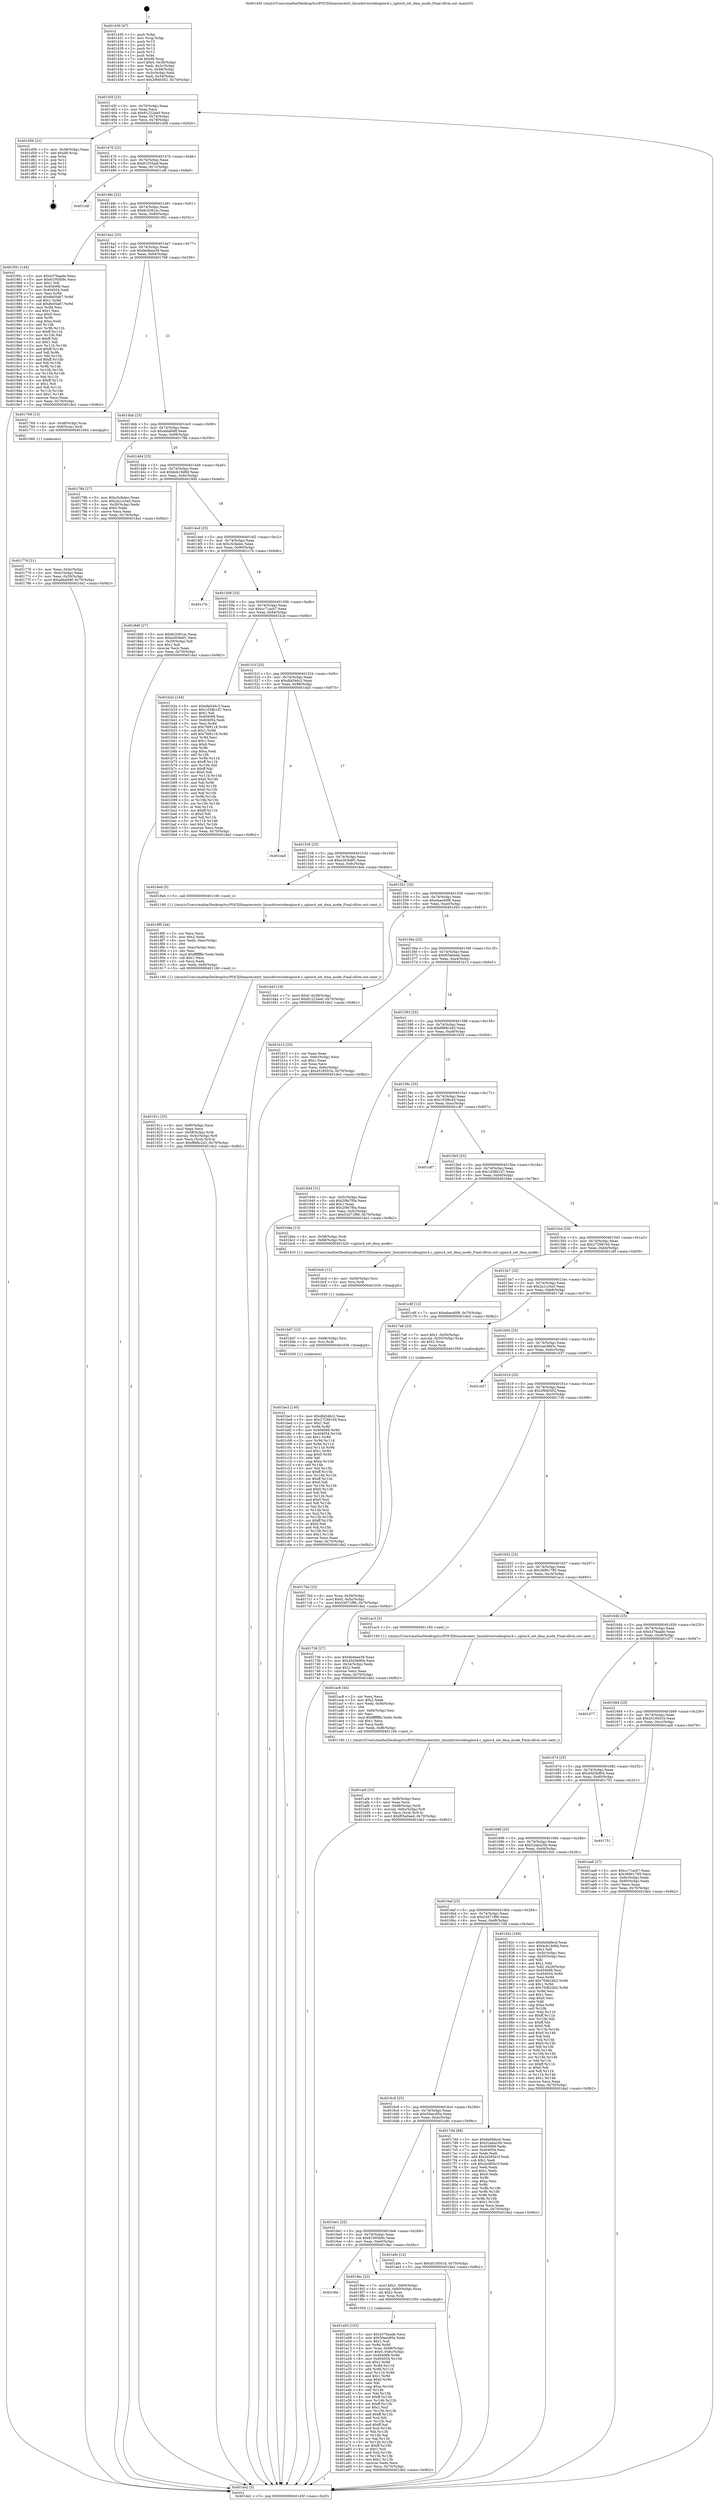 digraph "0x401430" {
  label = "0x401430 (/mnt/c/Users/mathe/Desktop/tcc/POCII/binaries/extr_linuxdriversidesgiioc4.c_sgiioc4_set_dma_mode_Final-ollvm.out::main(0))"
  labelloc = "t"
  node[shape=record]

  Entry [label="",width=0.3,height=0.3,shape=circle,fillcolor=black,style=filled]
  "0x40145f" [label="{
     0x40145f [23]\l
     | [instrs]\l
     &nbsp;&nbsp;0x40145f \<+3\>: mov -0x70(%rbp),%eax\l
     &nbsp;&nbsp;0x401462 \<+2\>: mov %eax,%ecx\l
     &nbsp;&nbsp;0x401464 \<+6\>: sub $0x81222ee0,%ecx\l
     &nbsp;&nbsp;0x40146a \<+3\>: mov %eax,-0x74(%rbp)\l
     &nbsp;&nbsp;0x40146d \<+3\>: mov %ecx,-0x78(%rbp)\l
     &nbsp;&nbsp;0x401470 \<+6\>: je 0000000000401d56 \<main+0x926\>\l
  }"]
  "0x401d56" [label="{
     0x401d56 [21]\l
     | [instrs]\l
     &nbsp;&nbsp;0x401d56 \<+3\>: mov -0x38(%rbp),%eax\l
     &nbsp;&nbsp;0x401d59 \<+7\>: add $0xd8,%rsp\l
     &nbsp;&nbsp;0x401d60 \<+1\>: pop %rbx\l
     &nbsp;&nbsp;0x401d61 \<+2\>: pop %r12\l
     &nbsp;&nbsp;0x401d63 \<+2\>: pop %r13\l
     &nbsp;&nbsp;0x401d65 \<+2\>: pop %r14\l
     &nbsp;&nbsp;0x401d67 \<+2\>: pop %r15\l
     &nbsp;&nbsp;0x401d69 \<+1\>: pop %rbp\l
     &nbsp;&nbsp;0x401d6a \<+1\>: ret\l
  }"]
  "0x401476" [label="{
     0x401476 [22]\l
     | [instrs]\l
     &nbsp;&nbsp;0x401476 \<+5\>: jmp 000000000040147b \<main+0x4b\>\l
     &nbsp;&nbsp;0x40147b \<+3\>: mov -0x74(%rbp),%eax\l
     &nbsp;&nbsp;0x40147e \<+5\>: sub $0x81555eaf,%eax\l
     &nbsp;&nbsp;0x401483 \<+3\>: mov %eax,-0x7c(%rbp)\l
     &nbsp;&nbsp;0x401486 \<+6\>: je 0000000000401cdf \<main+0x8af\>\l
  }"]
  Exit [label="",width=0.3,height=0.3,shape=circle,fillcolor=black,style=filled,peripheries=2]
  "0x401cdf" [label="{
     0x401cdf\l
  }", style=dashed]
  "0x40148c" [label="{
     0x40148c [22]\l
     | [instrs]\l
     &nbsp;&nbsp;0x40148c \<+5\>: jmp 0000000000401491 \<main+0x61\>\l
     &nbsp;&nbsp;0x401491 \<+3\>: mov -0x74(%rbp),%eax\l
     &nbsp;&nbsp;0x401494 \<+5\>: sub $0x8c2091ec,%eax\l
     &nbsp;&nbsp;0x401499 \<+3\>: mov %eax,-0x80(%rbp)\l
     &nbsp;&nbsp;0x40149c \<+6\>: je 000000000040195c \<main+0x52c\>\l
  }"]
  "0x401be3" [label="{
     0x401be3 [140]\l
     | [instrs]\l
     &nbsp;&nbsp;0x401be3 \<+5\>: mov $0xdfa546c2,%eax\l
     &nbsp;&nbsp;0x401be8 \<+5\>: mov $0x2729810d,%ecx\l
     &nbsp;&nbsp;0x401bed \<+2\>: mov $0x1,%dl\l
     &nbsp;&nbsp;0x401bef \<+3\>: xor %r8d,%r8d\l
     &nbsp;&nbsp;0x401bf2 \<+8\>: mov 0x404068,%r9d\l
     &nbsp;&nbsp;0x401bfa \<+8\>: mov 0x404054,%r10d\l
     &nbsp;&nbsp;0x401c02 \<+4\>: sub $0x1,%r8d\l
     &nbsp;&nbsp;0x401c06 \<+3\>: mov %r9d,%r11d\l
     &nbsp;&nbsp;0x401c09 \<+3\>: add %r8d,%r11d\l
     &nbsp;&nbsp;0x401c0c \<+4\>: imul %r11d,%r9d\l
     &nbsp;&nbsp;0x401c10 \<+4\>: and $0x1,%r9d\l
     &nbsp;&nbsp;0x401c14 \<+4\>: cmp $0x0,%r9d\l
     &nbsp;&nbsp;0x401c18 \<+3\>: sete %bl\l
     &nbsp;&nbsp;0x401c1b \<+4\>: cmp $0xa,%r10d\l
     &nbsp;&nbsp;0x401c1f \<+4\>: setl %r14b\l
     &nbsp;&nbsp;0x401c23 \<+3\>: mov %bl,%r15b\l
     &nbsp;&nbsp;0x401c26 \<+4\>: xor $0xff,%r15b\l
     &nbsp;&nbsp;0x401c2a \<+3\>: mov %r14b,%r12b\l
     &nbsp;&nbsp;0x401c2d \<+4\>: xor $0xff,%r12b\l
     &nbsp;&nbsp;0x401c31 \<+3\>: xor $0x0,%dl\l
     &nbsp;&nbsp;0x401c34 \<+3\>: mov %r15b,%r13b\l
     &nbsp;&nbsp;0x401c37 \<+4\>: and $0x0,%r13b\l
     &nbsp;&nbsp;0x401c3b \<+2\>: and %dl,%bl\l
     &nbsp;&nbsp;0x401c3d \<+3\>: mov %r12b,%sil\l
     &nbsp;&nbsp;0x401c40 \<+4\>: and $0x0,%sil\l
     &nbsp;&nbsp;0x401c44 \<+3\>: and %dl,%r14b\l
     &nbsp;&nbsp;0x401c47 \<+3\>: or %bl,%r13b\l
     &nbsp;&nbsp;0x401c4a \<+3\>: or %r14b,%sil\l
     &nbsp;&nbsp;0x401c4d \<+3\>: xor %sil,%r13b\l
     &nbsp;&nbsp;0x401c50 \<+3\>: or %r12b,%r15b\l
     &nbsp;&nbsp;0x401c53 \<+4\>: xor $0xff,%r15b\l
     &nbsp;&nbsp;0x401c57 \<+3\>: or $0x0,%dl\l
     &nbsp;&nbsp;0x401c5a \<+3\>: and %dl,%r15b\l
     &nbsp;&nbsp;0x401c5d \<+3\>: or %r15b,%r13b\l
     &nbsp;&nbsp;0x401c60 \<+4\>: test $0x1,%r13b\l
     &nbsp;&nbsp;0x401c64 \<+3\>: cmovne %ecx,%eax\l
     &nbsp;&nbsp;0x401c67 \<+3\>: mov %eax,-0x70(%rbp)\l
     &nbsp;&nbsp;0x401c6a \<+5\>: jmp 0000000000401de2 \<main+0x9b2\>\l
  }"]
  "0x40195c" [label="{
     0x40195c [144]\l
     | [instrs]\l
     &nbsp;&nbsp;0x40195c \<+5\>: mov $0x4376aade,%eax\l
     &nbsp;&nbsp;0x401961 \<+5\>: mov $0x61005b9c,%ecx\l
     &nbsp;&nbsp;0x401966 \<+2\>: mov $0x1,%dl\l
     &nbsp;&nbsp;0x401968 \<+7\>: mov 0x404068,%esi\l
     &nbsp;&nbsp;0x40196f \<+7\>: mov 0x404054,%edi\l
     &nbsp;&nbsp;0x401976 \<+3\>: mov %esi,%r8d\l
     &nbsp;&nbsp;0x401979 \<+7\>: add $0x8e05a67,%r8d\l
     &nbsp;&nbsp;0x401980 \<+4\>: sub $0x1,%r8d\l
     &nbsp;&nbsp;0x401984 \<+7\>: sub $0x8e05a67,%r8d\l
     &nbsp;&nbsp;0x40198b \<+4\>: imul %r8d,%esi\l
     &nbsp;&nbsp;0x40198f \<+3\>: and $0x1,%esi\l
     &nbsp;&nbsp;0x401992 \<+3\>: cmp $0x0,%esi\l
     &nbsp;&nbsp;0x401995 \<+4\>: sete %r9b\l
     &nbsp;&nbsp;0x401999 \<+3\>: cmp $0xa,%edi\l
     &nbsp;&nbsp;0x40199c \<+4\>: setl %r10b\l
     &nbsp;&nbsp;0x4019a0 \<+3\>: mov %r9b,%r11b\l
     &nbsp;&nbsp;0x4019a3 \<+4\>: xor $0xff,%r11b\l
     &nbsp;&nbsp;0x4019a7 \<+3\>: mov %r10b,%bl\l
     &nbsp;&nbsp;0x4019aa \<+3\>: xor $0xff,%bl\l
     &nbsp;&nbsp;0x4019ad \<+3\>: xor $0x1,%dl\l
     &nbsp;&nbsp;0x4019b0 \<+3\>: mov %r11b,%r14b\l
     &nbsp;&nbsp;0x4019b3 \<+4\>: and $0xff,%r14b\l
     &nbsp;&nbsp;0x4019b7 \<+3\>: and %dl,%r9b\l
     &nbsp;&nbsp;0x4019ba \<+3\>: mov %bl,%r15b\l
     &nbsp;&nbsp;0x4019bd \<+4\>: and $0xff,%r15b\l
     &nbsp;&nbsp;0x4019c1 \<+3\>: and %dl,%r10b\l
     &nbsp;&nbsp;0x4019c4 \<+3\>: or %r9b,%r14b\l
     &nbsp;&nbsp;0x4019c7 \<+3\>: or %r10b,%r15b\l
     &nbsp;&nbsp;0x4019ca \<+3\>: xor %r15b,%r14b\l
     &nbsp;&nbsp;0x4019cd \<+3\>: or %bl,%r11b\l
     &nbsp;&nbsp;0x4019d0 \<+4\>: xor $0xff,%r11b\l
     &nbsp;&nbsp;0x4019d4 \<+3\>: or $0x1,%dl\l
     &nbsp;&nbsp;0x4019d7 \<+3\>: and %dl,%r11b\l
     &nbsp;&nbsp;0x4019da \<+3\>: or %r11b,%r14b\l
     &nbsp;&nbsp;0x4019dd \<+4\>: test $0x1,%r14b\l
     &nbsp;&nbsp;0x4019e1 \<+3\>: cmovne %ecx,%eax\l
     &nbsp;&nbsp;0x4019e4 \<+3\>: mov %eax,-0x70(%rbp)\l
     &nbsp;&nbsp;0x4019e7 \<+5\>: jmp 0000000000401de2 \<main+0x9b2\>\l
  }"]
  "0x4014a2" [label="{
     0x4014a2 [25]\l
     | [instrs]\l
     &nbsp;&nbsp;0x4014a2 \<+5\>: jmp 00000000004014a7 \<main+0x77\>\l
     &nbsp;&nbsp;0x4014a7 \<+3\>: mov -0x74(%rbp),%eax\l
     &nbsp;&nbsp;0x4014aa \<+5\>: sub $0x9e4bee39,%eax\l
     &nbsp;&nbsp;0x4014af \<+6\>: mov %eax,-0x84(%rbp)\l
     &nbsp;&nbsp;0x4014b5 \<+6\>: je 0000000000401769 \<main+0x339\>\l
  }"]
  "0x401bd7" [label="{
     0x401bd7 [12]\l
     | [instrs]\l
     &nbsp;&nbsp;0x401bd7 \<+4\>: mov -0x68(%rbp),%rsi\l
     &nbsp;&nbsp;0x401bdb \<+3\>: mov %rsi,%rdi\l
     &nbsp;&nbsp;0x401bde \<+5\>: call 0000000000401030 \<free@plt\>\l
     | [calls]\l
     &nbsp;&nbsp;0x401030 \{1\} (unknown)\l
  }"]
  "0x401769" [label="{
     0x401769 [13]\l
     | [instrs]\l
     &nbsp;&nbsp;0x401769 \<+4\>: mov -0x48(%rbp),%rax\l
     &nbsp;&nbsp;0x40176d \<+4\>: mov 0x8(%rax),%rdi\l
     &nbsp;&nbsp;0x401771 \<+5\>: call 0000000000401060 \<atoi@plt\>\l
     | [calls]\l
     &nbsp;&nbsp;0x401060 \{1\} (unknown)\l
  }"]
  "0x4014bb" [label="{
     0x4014bb [25]\l
     | [instrs]\l
     &nbsp;&nbsp;0x4014bb \<+5\>: jmp 00000000004014c0 \<main+0x90\>\l
     &nbsp;&nbsp;0x4014c0 \<+3\>: mov -0x74(%rbp),%eax\l
     &nbsp;&nbsp;0x4014c3 \<+5\>: sub $0xafdaf48f,%eax\l
     &nbsp;&nbsp;0x4014c8 \<+6\>: mov %eax,-0x88(%rbp)\l
     &nbsp;&nbsp;0x4014ce \<+6\>: je 000000000040178b \<main+0x35b\>\l
  }"]
  "0x401bcb" [label="{
     0x401bcb [12]\l
     | [instrs]\l
     &nbsp;&nbsp;0x401bcb \<+4\>: mov -0x58(%rbp),%rsi\l
     &nbsp;&nbsp;0x401bcf \<+3\>: mov %rsi,%rdi\l
     &nbsp;&nbsp;0x401bd2 \<+5\>: call 0000000000401030 \<free@plt\>\l
     | [calls]\l
     &nbsp;&nbsp;0x401030 \{1\} (unknown)\l
  }"]
  "0x40178b" [label="{
     0x40178b [27]\l
     | [instrs]\l
     &nbsp;&nbsp;0x40178b \<+5\>: mov $0xc5cfa4ec,%eax\l
     &nbsp;&nbsp;0x401790 \<+5\>: mov $0x2a1cc5a5,%ecx\l
     &nbsp;&nbsp;0x401795 \<+3\>: mov -0x30(%rbp),%edx\l
     &nbsp;&nbsp;0x401798 \<+3\>: cmp $0x0,%edx\l
     &nbsp;&nbsp;0x40179b \<+3\>: cmove %ecx,%eax\l
     &nbsp;&nbsp;0x40179e \<+3\>: mov %eax,-0x70(%rbp)\l
     &nbsp;&nbsp;0x4017a1 \<+5\>: jmp 0000000000401de2 \<main+0x9b2\>\l
  }"]
  "0x4014d4" [label="{
     0x4014d4 [25]\l
     | [instrs]\l
     &nbsp;&nbsp;0x4014d4 \<+5\>: jmp 00000000004014d9 \<main+0xa9\>\l
     &nbsp;&nbsp;0x4014d9 \<+3\>: mov -0x74(%rbp),%eax\l
     &nbsp;&nbsp;0x4014dc \<+5\>: sub $0xbcb19d8d,%eax\l
     &nbsp;&nbsp;0x4014e1 \<+6\>: mov %eax,-0x8c(%rbp)\l
     &nbsp;&nbsp;0x4014e7 \<+6\>: je 00000000004018d0 \<main+0x4a0\>\l
  }"]
  "0x401af4" [label="{
     0x401af4 [33]\l
     | [instrs]\l
     &nbsp;&nbsp;0x401af4 \<+6\>: mov -0xf8(%rbp),%ecx\l
     &nbsp;&nbsp;0x401afa \<+3\>: imul %eax,%ecx\l
     &nbsp;&nbsp;0x401afd \<+4\>: mov -0x68(%rbp),%rdi\l
     &nbsp;&nbsp;0x401b01 \<+4\>: movslq -0x6c(%rbp),%r8\l
     &nbsp;&nbsp;0x401b05 \<+4\>: mov %ecx,(%rdi,%r8,4)\l
     &nbsp;&nbsp;0x401b09 \<+7\>: movl $0xf05a0eed,-0x70(%rbp)\l
     &nbsp;&nbsp;0x401b10 \<+5\>: jmp 0000000000401de2 \<main+0x9b2\>\l
  }"]
  "0x4018d0" [label="{
     0x4018d0 [27]\l
     | [instrs]\l
     &nbsp;&nbsp;0x4018d0 \<+5\>: mov $0x8c2091ec,%eax\l
     &nbsp;&nbsp;0x4018d5 \<+5\>: mov $0xe263b6f1,%ecx\l
     &nbsp;&nbsp;0x4018da \<+3\>: mov -0x29(%rbp),%dl\l
     &nbsp;&nbsp;0x4018dd \<+3\>: test $0x1,%dl\l
     &nbsp;&nbsp;0x4018e0 \<+3\>: cmovne %ecx,%eax\l
     &nbsp;&nbsp;0x4018e3 \<+3\>: mov %eax,-0x70(%rbp)\l
     &nbsp;&nbsp;0x4018e6 \<+5\>: jmp 0000000000401de2 \<main+0x9b2\>\l
  }"]
  "0x4014ed" [label="{
     0x4014ed [25]\l
     | [instrs]\l
     &nbsp;&nbsp;0x4014ed \<+5\>: jmp 00000000004014f2 \<main+0xc2\>\l
     &nbsp;&nbsp;0x4014f2 \<+3\>: mov -0x74(%rbp),%eax\l
     &nbsp;&nbsp;0x4014f5 \<+5\>: sub $0xc5cfa4ec,%eax\l
     &nbsp;&nbsp;0x4014fa \<+6\>: mov %eax,-0x90(%rbp)\l
     &nbsp;&nbsp;0x401500 \<+6\>: je 0000000000401c7b \<main+0x84b\>\l
  }"]
  "0x401ac8" [label="{
     0x401ac8 [44]\l
     | [instrs]\l
     &nbsp;&nbsp;0x401ac8 \<+2\>: xor %ecx,%ecx\l
     &nbsp;&nbsp;0x401aca \<+5\>: mov $0x2,%edx\l
     &nbsp;&nbsp;0x401acf \<+6\>: mov %edx,-0xf4(%rbp)\l
     &nbsp;&nbsp;0x401ad5 \<+1\>: cltd\l
     &nbsp;&nbsp;0x401ad6 \<+6\>: mov -0xf4(%rbp),%esi\l
     &nbsp;&nbsp;0x401adc \<+2\>: idiv %esi\l
     &nbsp;&nbsp;0x401ade \<+6\>: imul $0xfffffffe,%edx,%edx\l
     &nbsp;&nbsp;0x401ae4 \<+3\>: sub $0x1,%ecx\l
     &nbsp;&nbsp;0x401ae7 \<+2\>: sub %ecx,%edx\l
     &nbsp;&nbsp;0x401ae9 \<+6\>: mov %edx,-0xf8(%rbp)\l
     &nbsp;&nbsp;0x401aef \<+5\>: call 0000000000401160 \<next_i\>\l
     | [calls]\l
     &nbsp;&nbsp;0x401160 \{1\} (/mnt/c/Users/mathe/Desktop/tcc/POCII/binaries/extr_linuxdriversidesgiioc4.c_sgiioc4_set_dma_mode_Final-ollvm.out::next_i)\l
  }"]
  "0x401c7b" [label="{
     0x401c7b\l
  }", style=dashed]
  "0x401506" [label="{
     0x401506 [25]\l
     | [instrs]\l
     &nbsp;&nbsp;0x401506 \<+5\>: jmp 000000000040150b \<main+0xdb\>\l
     &nbsp;&nbsp;0x40150b \<+3\>: mov -0x74(%rbp),%eax\l
     &nbsp;&nbsp;0x40150e \<+5\>: sub $0xcc71acb7,%eax\l
     &nbsp;&nbsp;0x401513 \<+6\>: mov %eax,-0x94(%rbp)\l
     &nbsp;&nbsp;0x401519 \<+6\>: je 0000000000401b2e \<main+0x6fe\>\l
  }"]
  "0x401a03" [label="{
     0x401a03 [153]\l
     | [instrs]\l
     &nbsp;&nbsp;0x401a03 \<+5\>: mov $0x4376aade,%ecx\l
     &nbsp;&nbsp;0x401a08 \<+5\>: mov $0x59aec85a,%edx\l
     &nbsp;&nbsp;0x401a0d \<+3\>: mov $0x1,%sil\l
     &nbsp;&nbsp;0x401a10 \<+3\>: xor %r8d,%r8d\l
     &nbsp;&nbsp;0x401a13 \<+4\>: mov %rax,-0x68(%rbp)\l
     &nbsp;&nbsp;0x401a17 \<+7\>: movl $0x0,-0x6c(%rbp)\l
     &nbsp;&nbsp;0x401a1e \<+8\>: mov 0x404068,%r9d\l
     &nbsp;&nbsp;0x401a26 \<+8\>: mov 0x404054,%r10d\l
     &nbsp;&nbsp;0x401a2e \<+4\>: sub $0x1,%r8d\l
     &nbsp;&nbsp;0x401a32 \<+3\>: mov %r9d,%r11d\l
     &nbsp;&nbsp;0x401a35 \<+3\>: add %r8d,%r11d\l
     &nbsp;&nbsp;0x401a38 \<+4\>: imul %r11d,%r9d\l
     &nbsp;&nbsp;0x401a3c \<+4\>: and $0x1,%r9d\l
     &nbsp;&nbsp;0x401a40 \<+4\>: cmp $0x0,%r9d\l
     &nbsp;&nbsp;0x401a44 \<+3\>: sete %bl\l
     &nbsp;&nbsp;0x401a47 \<+4\>: cmp $0xa,%r10d\l
     &nbsp;&nbsp;0x401a4b \<+4\>: setl %r14b\l
     &nbsp;&nbsp;0x401a4f \<+3\>: mov %bl,%r15b\l
     &nbsp;&nbsp;0x401a52 \<+4\>: xor $0xff,%r15b\l
     &nbsp;&nbsp;0x401a56 \<+3\>: mov %r14b,%r12b\l
     &nbsp;&nbsp;0x401a59 \<+4\>: xor $0xff,%r12b\l
     &nbsp;&nbsp;0x401a5d \<+4\>: xor $0x1,%sil\l
     &nbsp;&nbsp;0x401a61 \<+3\>: mov %r15b,%r13b\l
     &nbsp;&nbsp;0x401a64 \<+4\>: and $0xff,%r13b\l
     &nbsp;&nbsp;0x401a68 \<+3\>: and %sil,%bl\l
     &nbsp;&nbsp;0x401a6b \<+3\>: mov %r12b,%al\l
     &nbsp;&nbsp;0x401a6e \<+2\>: and $0xff,%al\l
     &nbsp;&nbsp;0x401a70 \<+3\>: and %sil,%r14b\l
     &nbsp;&nbsp;0x401a73 \<+3\>: or %bl,%r13b\l
     &nbsp;&nbsp;0x401a76 \<+3\>: or %r14b,%al\l
     &nbsp;&nbsp;0x401a79 \<+3\>: xor %al,%r13b\l
     &nbsp;&nbsp;0x401a7c \<+3\>: or %r12b,%r15b\l
     &nbsp;&nbsp;0x401a7f \<+4\>: xor $0xff,%r15b\l
     &nbsp;&nbsp;0x401a83 \<+4\>: or $0x1,%sil\l
     &nbsp;&nbsp;0x401a87 \<+3\>: and %sil,%r15b\l
     &nbsp;&nbsp;0x401a8a \<+3\>: or %r15b,%r13b\l
     &nbsp;&nbsp;0x401a8d \<+4\>: test $0x1,%r13b\l
     &nbsp;&nbsp;0x401a91 \<+3\>: cmovne %edx,%ecx\l
     &nbsp;&nbsp;0x401a94 \<+3\>: mov %ecx,-0x70(%rbp)\l
     &nbsp;&nbsp;0x401a97 \<+5\>: jmp 0000000000401de2 \<main+0x9b2\>\l
  }"]
  "0x401b2e" [label="{
     0x401b2e [144]\l
     | [instrs]\l
     &nbsp;&nbsp;0x401b2e \<+5\>: mov $0xdfa546c2,%eax\l
     &nbsp;&nbsp;0x401b33 \<+5\>: mov $0x1d38b1d7,%ecx\l
     &nbsp;&nbsp;0x401b38 \<+2\>: mov $0x1,%dl\l
     &nbsp;&nbsp;0x401b3a \<+7\>: mov 0x404068,%esi\l
     &nbsp;&nbsp;0x401b41 \<+7\>: mov 0x404054,%edi\l
     &nbsp;&nbsp;0x401b48 \<+3\>: mov %esi,%r8d\l
     &nbsp;&nbsp;0x401b4b \<+7\>: sub $0x7fd9118,%r8d\l
     &nbsp;&nbsp;0x401b52 \<+4\>: sub $0x1,%r8d\l
     &nbsp;&nbsp;0x401b56 \<+7\>: add $0x7fd9118,%r8d\l
     &nbsp;&nbsp;0x401b5d \<+4\>: imul %r8d,%esi\l
     &nbsp;&nbsp;0x401b61 \<+3\>: and $0x1,%esi\l
     &nbsp;&nbsp;0x401b64 \<+3\>: cmp $0x0,%esi\l
     &nbsp;&nbsp;0x401b67 \<+4\>: sete %r9b\l
     &nbsp;&nbsp;0x401b6b \<+3\>: cmp $0xa,%edi\l
     &nbsp;&nbsp;0x401b6e \<+4\>: setl %r10b\l
     &nbsp;&nbsp;0x401b72 \<+3\>: mov %r9b,%r11b\l
     &nbsp;&nbsp;0x401b75 \<+4\>: xor $0xff,%r11b\l
     &nbsp;&nbsp;0x401b79 \<+3\>: mov %r10b,%bl\l
     &nbsp;&nbsp;0x401b7c \<+3\>: xor $0xff,%bl\l
     &nbsp;&nbsp;0x401b7f \<+3\>: xor $0x0,%dl\l
     &nbsp;&nbsp;0x401b82 \<+3\>: mov %r11b,%r14b\l
     &nbsp;&nbsp;0x401b85 \<+4\>: and $0x0,%r14b\l
     &nbsp;&nbsp;0x401b89 \<+3\>: and %dl,%r9b\l
     &nbsp;&nbsp;0x401b8c \<+3\>: mov %bl,%r15b\l
     &nbsp;&nbsp;0x401b8f \<+4\>: and $0x0,%r15b\l
     &nbsp;&nbsp;0x401b93 \<+3\>: and %dl,%r10b\l
     &nbsp;&nbsp;0x401b96 \<+3\>: or %r9b,%r14b\l
     &nbsp;&nbsp;0x401b99 \<+3\>: or %r10b,%r15b\l
     &nbsp;&nbsp;0x401b9c \<+3\>: xor %r15b,%r14b\l
     &nbsp;&nbsp;0x401b9f \<+3\>: or %bl,%r11b\l
     &nbsp;&nbsp;0x401ba2 \<+4\>: xor $0xff,%r11b\l
     &nbsp;&nbsp;0x401ba6 \<+3\>: or $0x0,%dl\l
     &nbsp;&nbsp;0x401ba9 \<+3\>: and %dl,%r11b\l
     &nbsp;&nbsp;0x401bac \<+3\>: or %r11b,%r14b\l
     &nbsp;&nbsp;0x401baf \<+4\>: test $0x1,%r14b\l
     &nbsp;&nbsp;0x401bb3 \<+3\>: cmovne %ecx,%eax\l
     &nbsp;&nbsp;0x401bb6 \<+3\>: mov %eax,-0x70(%rbp)\l
     &nbsp;&nbsp;0x401bb9 \<+5\>: jmp 0000000000401de2 \<main+0x9b2\>\l
  }"]
  "0x40151f" [label="{
     0x40151f [25]\l
     | [instrs]\l
     &nbsp;&nbsp;0x40151f \<+5\>: jmp 0000000000401524 \<main+0xf4\>\l
     &nbsp;&nbsp;0x401524 \<+3\>: mov -0x74(%rbp),%eax\l
     &nbsp;&nbsp;0x401527 \<+5\>: sub $0xdfa546c2,%eax\l
     &nbsp;&nbsp;0x40152c \<+6\>: mov %eax,-0x98(%rbp)\l
     &nbsp;&nbsp;0x401532 \<+6\>: je 0000000000401da5 \<main+0x975\>\l
  }"]
  "0x4016fa" [label="{
     0x4016fa\l
  }", style=dashed]
  "0x401da5" [label="{
     0x401da5\l
  }", style=dashed]
  "0x401538" [label="{
     0x401538 [25]\l
     | [instrs]\l
     &nbsp;&nbsp;0x401538 \<+5\>: jmp 000000000040153d \<main+0x10d\>\l
     &nbsp;&nbsp;0x40153d \<+3\>: mov -0x74(%rbp),%eax\l
     &nbsp;&nbsp;0x401540 \<+5\>: sub $0xe263b6f1,%eax\l
     &nbsp;&nbsp;0x401545 \<+6\>: mov %eax,-0x9c(%rbp)\l
     &nbsp;&nbsp;0x40154b \<+6\>: je 00000000004018eb \<main+0x4bb\>\l
  }"]
  "0x4019ec" [label="{
     0x4019ec [23]\l
     | [instrs]\l
     &nbsp;&nbsp;0x4019ec \<+7\>: movl $0x1,-0x60(%rbp)\l
     &nbsp;&nbsp;0x4019f3 \<+4\>: movslq -0x60(%rbp),%rax\l
     &nbsp;&nbsp;0x4019f7 \<+4\>: shl $0x2,%rax\l
     &nbsp;&nbsp;0x4019fb \<+3\>: mov %rax,%rdi\l
     &nbsp;&nbsp;0x4019fe \<+5\>: call 0000000000401050 \<malloc@plt\>\l
     | [calls]\l
     &nbsp;&nbsp;0x401050 \{1\} (unknown)\l
  }"]
  "0x4018eb" [label="{
     0x4018eb [5]\l
     | [instrs]\l
     &nbsp;&nbsp;0x4018eb \<+5\>: call 0000000000401160 \<next_i\>\l
     | [calls]\l
     &nbsp;&nbsp;0x401160 \{1\} (/mnt/c/Users/mathe/Desktop/tcc/POCII/binaries/extr_linuxdriversidesgiioc4.c_sgiioc4_set_dma_mode_Final-ollvm.out::next_i)\l
  }"]
  "0x401551" [label="{
     0x401551 [25]\l
     | [instrs]\l
     &nbsp;&nbsp;0x401551 \<+5\>: jmp 0000000000401556 \<main+0x126\>\l
     &nbsp;&nbsp;0x401556 \<+3\>: mov -0x74(%rbp),%eax\l
     &nbsp;&nbsp;0x401559 \<+5\>: sub $0xebae40f8,%eax\l
     &nbsp;&nbsp;0x40155e \<+6\>: mov %eax,-0xa0(%rbp)\l
     &nbsp;&nbsp;0x401564 \<+6\>: je 0000000000401d43 \<main+0x913\>\l
  }"]
  "0x4016e1" [label="{
     0x4016e1 [25]\l
     | [instrs]\l
     &nbsp;&nbsp;0x4016e1 \<+5\>: jmp 00000000004016e6 \<main+0x2b6\>\l
     &nbsp;&nbsp;0x4016e6 \<+3\>: mov -0x74(%rbp),%eax\l
     &nbsp;&nbsp;0x4016e9 \<+5\>: sub $0x61005b9c,%eax\l
     &nbsp;&nbsp;0x4016ee \<+6\>: mov %eax,-0xe0(%rbp)\l
     &nbsp;&nbsp;0x4016f4 \<+6\>: je 00000000004019ec \<main+0x5bc\>\l
  }"]
  "0x401d43" [label="{
     0x401d43 [19]\l
     | [instrs]\l
     &nbsp;&nbsp;0x401d43 \<+7\>: movl $0x0,-0x38(%rbp)\l
     &nbsp;&nbsp;0x401d4a \<+7\>: movl $0x81222ee0,-0x70(%rbp)\l
     &nbsp;&nbsp;0x401d51 \<+5\>: jmp 0000000000401de2 \<main+0x9b2\>\l
  }"]
  "0x40156a" [label="{
     0x40156a [25]\l
     | [instrs]\l
     &nbsp;&nbsp;0x40156a \<+5\>: jmp 000000000040156f \<main+0x13f\>\l
     &nbsp;&nbsp;0x40156f \<+3\>: mov -0x74(%rbp),%eax\l
     &nbsp;&nbsp;0x401572 \<+5\>: sub $0xf05a0eed,%eax\l
     &nbsp;&nbsp;0x401577 \<+6\>: mov %eax,-0xa4(%rbp)\l
     &nbsp;&nbsp;0x40157d \<+6\>: je 0000000000401b15 \<main+0x6e5\>\l
  }"]
  "0x401a9c" [label="{
     0x401a9c [12]\l
     | [instrs]\l
     &nbsp;&nbsp;0x401a9c \<+7\>: movl $0x4518501b,-0x70(%rbp)\l
     &nbsp;&nbsp;0x401aa3 \<+5\>: jmp 0000000000401de2 \<main+0x9b2\>\l
  }"]
  "0x401b15" [label="{
     0x401b15 [25]\l
     | [instrs]\l
     &nbsp;&nbsp;0x401b15 \<+2\>: xor %eax,%eax\l
     &nbsp;&nbsp;0x401b17 \<+3\>: mov -0x6c(%rbp),%ecx\l
     &nbsp;&nbsp;0x401b1a \<+3\>: sub $0x1,%eax\l
     &nbsp;&nbsp;0x401b1d \<+2\>: sub %eax,%ecx\l
     &nbsp;&nbsp;0x401b1f \<+3\>: mov %ecx,-0x6c(%rbp)\l
     &nbsp;&nbsp;0x401b22 \<+7\>: movl $0x4518501b,-0x70(%rbp)\l
     &nbsp;&nbsp;0x401b29 \<+5\>: jmp 0000000000401de2 \<main+0x9b2\>\l
  }"]
  "0x401583" [label="{
     0x401583 [25]\l
     | [instrs]\l
     &nbsp;&nbsp;0x401583 \<+5\>: jmp 0000000000401588 \<main+0x158\>\l
     &nbsp;&nbsp;0x401588 \<+3\>: mov -0x74(%rbp),%eax\l
     &nbsp;&nbsp;0x40158b \<+5\>: sub $0xf868c2d3,%eax\l
     &nbsp;&nbsp;0x401590 \<+6\>: mov %eax,-0xa8(%rbp)\l
     &nbsp;&nbsp;0x401596 \<+6\>: je 000000000040193d \<main+0x50d\>\l
  }"]
  "0x40191c" [label="{
     0x40191c [33]\l
     | [instrs]\l
     &nbsp;&nbsp;0x40191c \<+6\>: mov -0xf0(%rbp),%ecx\l
     &nbsp;&nbsp;0x401922 \<+3\>: imul %eax,%ecx\l
     &nbsp;&nbsp;0x401925 \<+4\>: mov -0x58(%rbp),%rdi\l
     &nbsp;&nbsp;0x401929 \<+4\>: movslq -0x5c(%rbp),%r8\l
     &nbsp;&nbsp;0x40192d \<+4\>: mov %ecx,(%rdi,%r8,4)\l
     &nbsp;&nbsp;0x401931 \<+7\>: movl $0xf868c2d3,-0x70(%rbp)\l
     &nbsp;&nbsp;0x401938 \<+5\>: jmp 0000000000401de2 \<main+0x9b2\>\l
  }"]
  "0x40193d" [label="{
     0x40193d [31]\l
     | [instrs]\l
     &nbsp;&nbsp;0x40193d \<+3\>: mov -0x5c(%rbp),%eax\l
     &nbsp;&nbsp;0x401940 \<+5\>: sub $0x20fe7f0a,%eax\l
     &nbsp;&nbsp;0x401945 \<+3\>: add $0x1,%eax\l
     &nbsp;&nbsp;0x401948 \<+5\>: add $0x20fe7f0a,%eax\l
     &nbsp;&nbsp;0x40194d \<+3\>: mov %eax,-0x5c(%rbp)\l
     &nbsp;&nbsp;0x401950 \<+7\>: movl $0x53d71f96,-0x70(%rbp)\l
     &nbsp;&nbsp;0x401957 \<+5\>: jmp 0000000000401de2 \<main+0x9b2\>\l
  }"]
  "0x40159c" [label="{
     0x40159c [25]\l
     | [instrs]\l
     &nbsp;&nbsp;0x40159c \<+5\>: jmp 00000000004015a1 \<main+0x171\>\l
     &nbsp;&nbsp;0x4015a1 \<+3\>: mov -0x74(%rbp),%eax\l
     &nbsp;&nbsp;0x4015a4 \<+5\>: sub $0x103f8c43,%eax\l
     &nbsp;&nbsp;0x4015a9 \<+6\>: mov %eax,-0xac(%rbp)\l
     &nbsp;&nbsp;0x4015af \<+6\>: je 0000000000401c87 \<main+0x857\>\l
  }"]
  "0x4018f0" [label="{
     0x4018f0 [44]\l
     | [instrs]\l
     &nbsp;&nbsp;0x4018f0 \<+2\>: xor %ecx,%ecx\l
     &nbsp;&nbsp;0x4018f2 \<+5\>: mov $0x2,%edx\l
     &nbsp;&nbsp;0x4018f7 \<+6\>: mov %edx,-0xec(%rbp)\l
     &nbsp;&nbsp;0x4018fd \<+1\>: cltd\l
     &nbsp;&nbsp;0x4018fe \<+6\>: mov -0xec(%rbp),%esi\l
     &nbsp;&nbsp;0x401904 \<+2\>: idiv %esi\l
     &nbsp;&nbsp;0x401906 \<+6\>: imul $0xfffffffe,%edx,%edx\l
     &nbsp;&nbsp;0x40190c \<+3\>: sub $0x1,%ecx\l
     &nbsp;&nbsp;0x40190f \<+2\>: sub %ecx,%edx\l
     &nbsp;&nbsp;0x401911 \<+6\>: mov %edx,-0xf0(%rbp)\l
     &nbsp;&nbsp;0x401917 \<+5\>: call 0000000000401160 \<next_i\>\l
     | [calls]\l
     &nbsp;&nbsp;0x401160 \{1\} (/mnt/c/Users/mathe/Desktop/tcc/POCII/binaries/extr_linuxdriversidesgiioc4.c_sgiioc4_set_dma_mode_Final-ollvm.out::next_i)\l
  }"]
  "0x401c87" [label="{
     0x401c87\l
  }", style=dashed]
  "0x4015b5" [label="{
     0x4015b5 [25]\l
     | [instrs]\l
     &nbsp;&nbsp;0x4015b5 \<+5\>: jmp 00000000004015ba \<main+0x18a\>\l
     &nbsp;&nbsp;0x4015ba \<+3\>: mov -0x74(%rbp),%eax\l
     &nbsp;&nbsp;0x4015bd \<+5\>: sub $0x1d38b1d7,%eax\l
     &nbsp;&nbsp;0x4015c2 \<+6\>: mov %eax,-0xb0(%rbp)\l
     &nbsp;&nbsp;0x4015c8 \<+6\>: je 0000000000401bbe \<main+0x78e\>\l
  }"]
  "0x4016c8" [label="{
     0x4016c8 [25]\l
     | [instrs]\l
     &nbsp;&nbsp;0x4016c8 \<+5\>: jmp 00000000004016cd \<main+0x29d\>\l
     &nbsp;&nbsp;0x4016cd \<+3\>: mov -0x74(%rbp),%eax\l
     &nbsp;&nbsp;0x4016d0 \<+5\>: sub $0x59aec85a,%eax\l
     &nbsp;&nbsp;0x4016d5 \<+6\>: mov %eax,-0xdc(%rbp)\l
     &nbsp;&nbsp;0x4016db \<+6\>: je 0000000000401a9c \<main+0x66c\>\l
  }"]
  "0x401bbe" [label="{
     0x401bbe [13]\l
     | [instrs]\l
     &nbsp;&nbsp;0x401bbe \<+4\>: mov -0x58(%rbp),%rdi\l
     &nbsp;&nbsp;0x401bc2 \<+4\>: mov -0x68(%rbp),%rsi\l
     &nbsp;&nbsp;0x401bc6 \<+5\>: call 0000000000401420 \<sgiioc4_set_dma_mode\>\l
     | [calls]\l
     &nbsp;&nbsp;0x401420 \{1\} (/mnt/c/Users/mathe/Desktop/tcc/POCII/binaries/extr_linuxdriversidesgiioc4.c_sgiioc4_set_dma_mode_Final-ollvm.out::sgiioc4_set_dma_mode)\l
  }"]
  "0x4015ce" [label="{
     0x4015ce [25]\l
     | [instrs]\l
     &nbsp;&nbsp;0x4015ce \<+5\>: jmp 00000000004015d3 \<main+0x1a3\>\l
     &nbsp;&nbsp;0x4015d3 \<+3\>: mov -0x74(%rbp),%eax\l
     &nbsp;&nbsp;0x4015d6 \<+5\>: sub $0x2729810d,%eax\l
     &nbsp;&nbsp;0x4015db \<+6\>: mov %eax,-0xb4(%rbp)\l
     &nbsp;&nbsp;0x4015e1 \<+6\>: je 0000000000401c6f \<main+0x83f\>\l
  }"]
  "0x4017d4" [label="{
     0x4017d4 [88]\l
     | [instrs]\l
     &nbsp;&nbsp;0x4017d4 \<+5\>: mov $0x6e0bfecd,%eax\l
     &nbsp;&nbsp;0x4017d9 \<+5\>: mov $0x52aba25b,%ecx\l
     &nbsp;&nbsp;0x4017de \<+7\>: mov 0x404068,%edx\l
     &nbsp;&nbsp;0x4017e5 \<+7\>: mov 0x404054,%esi\l
     &nbsp;&nbsp;0x4017ec \<+2\>: mov %edx,%edi\l
     &nbsp;&nbsp;0x4017ee \<+6\>: add $0x2e585e1f,%edi\l
     &nbsp;&nbsp;0x4017f4 \<+3\>: sub $0x1,%edi\l
     &nbsp;&nbsp;0x4017f7 \<+6\>: sub $0x2e585e1f,%edi\l
     &nbsp;&nbsp;0x4017fd \<+3\>: imul %edi,%edx\l
     &nbsp;&nbsp;0x401800 \<+3\>: and $0x1,%edx\l
     &nbsp;&nbsp;0x401803 \<+3\>: cmp $0x0,%edx\l
     &nbsp;&nbsp;0x401806 \<+4\>: sete %r8b\l
     &nbsp;&nbsp;0x40180a \<+3\>: cmp $0xa,%esi\l
     &nbsp;&nbsp;0x40180d \<+4\>: setl %r9b\l
     &nbsp;&nbsp;0x401811 \<+3\>: mov %r8b,%r10b\l
     &nbsp;&nbsp;0x401814 \<+3\>: and %r9b,%r10b\l
     &nbsp;&nbsp;0x401817 \<+3\>: xor %r9b,%r8b\l
     &nbsp;&nbsp;0x40181a \<+3\>: or %r8b,%r10b\l
     &nbsp;&nbsp;0x40181d \<+4\>: test $0x1,%r10b\l
     &nbsp;&nbsp;0x401821 \<+3\>: cmovne %ecx,%eax\l
     &nbsp;&nbsp;0x401824 \<+3\>: mov %eax,-0x70(%rbp)\l
     &nbsp;&nbsp;0x401827 \<+5\>: jmp 0000000000401de2 \<main+0x9b2\>\l
  }"]
  "0x401c6f" [label="{
     0x401c6f [12]\l
     | [instrs]\l
     &nbsp;&nbsp;0x401c6f \<+7\>: movl $0xebae40f8,-0x70(%rbp)\l
     &nbsp;&nbsp;0x401c76 \<+5\>: jmp 0000000000401de2 \<main+0x9b2\>\l
  }"]
  "0x4015e7" [label="{
     0x4015e7 [25]\l
     | [instrs]\l
     &nbsp;&nbsp;0x4015e7 \<+5\>: jmp 00000000004015ec \<main+0x1bc\>\l
     &nbsp;&nbsp;0x4015ec \<+3\>: mov -0x74(%rbp),%eax\l
     &nbsp;&nbsp;0x4015ef \<+5\>: sub $0x2a1cc5a5,%eax\l
     &nbsp;&nbsp;0x4015f4 \<+6\>: mov %eax,-0xb8(%rbp)\l
     &nbsp;&nbsp;0x4015fa \<+6\>: je 00000000004017a6 \<main+0x376\>\l
  }"]
  "0x4016af" [label="{
     0x4016af [25]\l
     | [instrs]\l
     &nbsp;&nbsp;0x4016af \<+5\>: jmp 00000000004016b4 \<main+0x284\>\l
     &nbsp;&nbsp;0x4016b4 \<+3\>: mov -0x74(%rbp),%eax\l
     &nbsp;&nbsp;0x4016b7 \<+5\>: sub $0x53d71f96,%eax\l
     &nbsp;&nbsp;0x4016bc \<+6\>: mov %eax,-0xd8(%rbp)\l
     &nbsp;&nbsp;0x4016c2 \<+6\>: je 00000000004017d4 \<main+0x3a4\>\l
  }"]
  "0x4017a6" [label="{
     0x4017a6 [23]\l
     | [instrs]\l
     &nbsp;&nbsp;0x4017a6 \<+7\>: movl $0x1,-0x50(%rbp)\l
     &nbsp;&nbsp;0x4017ad \<+4\>: movslq -0x50(%rbp),%rax\l
     &nbsp;&nbsp;0x4017b1 \<+4\>: shl $0x2,%rax\l
     &nbsp;&nbsp;0x4017b5 \<+3\>: mov %rax,%rdi\l
     &nbsp;&nbsp;0x4017b8 \<+5\>: call 0000000000401050 \<malloc@plt\>\l
     | [calls]\l
     &nbsp;&nbsp;0x401050 \{1\} (unknown)\l
  }"]
  "0x401600" [label="{
     0x401600 [25]\l
     | [instrs]\l
     &nbsp;&nbsp;0x401600 \<+5\>: jmp 0000000000401605 \<main+0x1d5\>\l
     &nbsp;&nbsp;0x401605 \<+3\>: mov -0x74(%rbp),%eax\l
     &nbsp;&nbsp;0x401608 \<+5\>: sub $0x2ae38d3c,%eax\l
     &nbsp;&nbsp;0x40160d \<+6\>: mov %eax,-0xbc(%rbp)\l
     &nbsp;&nbsp;0x401613 \<+6\>: je 0000000000401d37 \<main+0x907\>\l
  }"]
  "0x40182c" [label="{
     0x40182c [164]\l
     | [instrs]\l
     &nbsp;&nbsp;0x40182c \<+5\>: mov $0x6e0bfecd,%eax\l
     &nbsp;&nbsp;0x401831 \<+5\>: mov $0xbcb19d8d,%ecx\l
     &nbsp;&nbsp;0x401836 \<+2\>: mov $0x1,%dl\l
     &nbsp;&nbsp;0x401838 \<+3\>: mov -0x5c(%rbp),%esi\l
     &nbsp;&nbsp;0x40183b \<+3\>: cmp -0x50(%rbp),%esi\l
     &nbsp;&nbsp;0x40183e \<+4\>: setl %dil\l
     &nbsp;&nbsp;0x401842 \<+4\>: and $0x1,%dil\l
     &nbsp;&nbsp;0x401846 \<+4\>: mov %dil,-0x29(%rbp)\l
     &nbsp;&nbsp;0x40184a \<+7\>: mov 0x404068,%esi\l
     &nbsp;&nbsp;0x401851 \<+8\>: mov 0x404054,%r8d\l
     &nbsp;&nbsp;0x401859 \<+3\>: mov %esi,%r9d\l
     &nbsp;&nbsp;0x40185c \<+7\>: add $0x70d624b2,%r9d\l
     &nbsp;&nbsp;0x401863 \<+4\>: sub $0x1,%r9d\l
     &nbsp;&nbsp;0x401867 \<+7\>: sub $0x70d624b2,%r9d\l
     &nbsp;&nbsp;0x40186e \<+4\>: imul %r9d,%esi\l
     &nbsp;&nbsp;0x401872 \<+3\>: and $0x1,%esi\l
     &nbsp;&nbsp;0x401875 \<+3\>: cmp $0x0,%esi\l
     &nbsp;&nbsp;0x401878 \<+4\>: sete %dil\l
     &nbsp;&nbsp;0x40187c \<+4\>: cmp $0xa,%r8d\l
     &nbsp;&nbsp;0x401880 \<+4\>: setl %r10b\l
     &nbsp;&nbsp;0x401884 \<+3\>: mov %dil,%r11b\l
     &nbsp;&nbsp;0x401887 \<+4\>: xor $0xff,%r11b\l
     &nbsp;&nbsp;0x40188b \<+3\>: mov %r10b,%bl\l
     &nbsp;&nbsp;0x40188e \<+3\>: xor $0xff,%bl\l
     &nbsp;&nbsp;0x401891 \<+3\>: xor $0x0,%dl\l
     &nbsp;&nbsp;0x401894 \<+3\>: mov %r11b,%r14b\l
     &nbsp;&nbsp;0x401897 \<+4\>: and $0x0,%r14b\l
     &nbsp;&nbsp;0x40189b \<+3\>: and %dl,%dil\l
     &nbsp;&nbsp;0x40189e \<+3\>: mov %bl,%r15b\l
     &nbsp;&nbsp;0x4018a1 \<+4\>: and $0x0,%r15b\l
     &nbsp;&nbsp;0x4018a5 \<+3\>: and %dl,%r10b\l
     &nbsp;&nbsp;0x4018a8 \<+3\>: or %dil,%r14b\l
     &nbsp;&nbsp;0x4018ab \<+3\>: or %r10b,%r15b\l
     &nbsp;&nbsp;0x4018ae \<+3\>: xor %r15b,%r14b\l
     &nbsp;&nbsp;0x4018b1 \<+3\>: or %bl,%r11b\l
     &nbsp;&nbsp;0x4018b4 \<+4\>: xor $0xff,%r11b\l
     &nbsp;&nbsp;0x4018b8 \<+3\>: or $0x0,%dl\l
     &nbsp;&nbsp;0x4018bb \<+3\>: and %dl,%r11b\l
     &nbsp;&nbsp;0x4018be \<+3\>: or %r11b,%r14b\l
     &nbsp;&nbsp;0x4018c1 \<+4\>: test $0x1,%r14b\l
     &nbsp;&nbsp;0x4018c5 \<+3\>: cmovne %ecx,%eax\l
     &nbsp;&nbsp;0x4018c8 \<+3\>: mov %eax,-0x70(%rbp)\l
     &nbsp;&nbsp;0x4018cb \<+5\>: jmp 0000000000401de2 \<main+0x9b2\>\l
  }"]
  "0x401d37" [label="{
     0x401d37\l
  }", style=dashed]
  "0x401619" [label="{
     0x401619 [25]\l
     | [instrs]\l
     &nbsp;&nbsp;0x401619 \<+5\>: jmp 000000000040161e \<main+0x1ee\>\l
     &nbsp;&nbsp;0x40161e \<+3\>: mov -0x74(%rbp),%eax\l
     &nbsp;&nbsp;0x401621 \<+5\>: sub $0x2f940302,%eax\l
     &nbsp;&nbsp;0x401626 \<+6\>: mov %eax,-0xc0(%rbp)\l
     &nbsp;&nbsp;0x40162c \<+6\>: je 0000000000401736 \<main+0x306\>\l
  }"]
  "0x401696" [label="{
     0x401696 [25]\l
     | [instrs]\l
     &nbsp;&nbsp;0x401696 \<+5\>: jmp 000000000040169b \<main+0x26b\>\l
     &nbsp;&nbsp;0x40169b \<+3\>: mov -0x74(%rbp),%eax\l
     &nbsp;&nbsp;0x40169e \<+5\>: sub $0x52aba25b,%eax\l
     &nbsp;&nbsp;0x4016a3 \<+6\>: mov %eax,-0xd4(%rbp)\l
     &nbsp;&nbsp;0x4016a9 \<+6\>: je 000000000040182c \<main+0x3fc\>\l
  }"]
  "0x401736" [label="{
     0x401736 [27]\l
     | [instrs]\l
     &nbsp;&nbsp;0x401736 \<+5\>: mov $0x9e4bee39,%eax\l
     &nbsp;&nbsp;0x40173b \<+5\>: mov $0x45d3b904,%ecx\l
     &nbsp;&nbsp;0x401740 \<+3\>: mov -0x34(%rbp),%edx\l
     &nbsp;&nbsp;0x401743 \<+3\>: cmp $0x2,%edx\l
     &nbsp;&nbsp;0x401746 \<+3\>: cmovne %ecx,%eax\l
     &nbsp;&nbsp;0x401749 \<+3\>: mov %eax,-0x70(%rbp)\l
     &nbsp;&nbsp;0x40174c \<+5\>: jmp 0000000000401de2 \<main+0x9b2\>\l
  }"]
  "0x401632" [label="{
     0x401632 [25]\l
     | [instrs]\l
     &nbsp;&nbsp;0x401632 \<+5\>: jmp 0000000000401637 \<main+0x207\>\l
     &nbsp;&nbsp;0x401637 \<+3\>: mov -0x74(%rbp),%eax\l
     &nbsp;&nbsp;0x40163a \<+5\>: sub $0x36961785,%eax\l
     &nbsp;&nbsp;0x40163f \<+6\>: mov %eax,-0xc4(%rbp)\l
     &nbsp;&nbsp;0x401645 \<+6\>: je 0000000000401ac3 \<main+0x693\>\l
  }"]
  "0x401de2" [label="{
     0x401de2 [5]\l
     | [instrs]\l
     &nbsp;&nbsp;0x401de2 \<+5\>: jmp 000000000040145f \<main+0x2f\>\l
  }"]
  "0x401430" [label="{
     0x401430 [47]\l
     | [instrs]\l
     &nbsp;&nbsp;0x401430 \<+1\>: push %rbp\l
     &nbsp;&nbsp;0x401431 \<+3\>: mov %rsp,%rbp\l
     &nbsp;&nbsp;0x401434 \<+2\>: push %r15\l
     &nbsp;&nbsp;0x401436 \<+2\>: push %r14\l
     &nbsp;&nbsp;0x401438 \<+2\>: push %r13\l
     &nbsp;&nbsp;0x40143a \<+2\>: push %r12\l
     &nbsp;&nbsp;0x40143c \<+1\>: push %rbx\l
     &nbsp;&nbsp;0x40143d \<+7\>: sub $0xd8,%rsp\l
     &nbsp;&nbsp;0x401444 \<+7\>: movl $0x0,-0x38(%rbp)\l
     &nbsp;&nbsp;0x40144b \<+3\>: mov %edi,-0x3c(%rbp)\l
     &nbsp;&nbsp;0x40144e \<+4\>: mov %rsi,-0x48(%rbp)\l
     &nbsp;&nbsp;0x401452 \<+3\>: mov -0x3c(%rbp),%edi\l
     &nbsp;&nbsp;0x401455 \<+3\>: mov %edi,-0x34(%rbp)\l
     &nbsp;&nbsp;0x401458 \<+7\>: movl $0x2f940302,-0x70(%rbp)\l
  }"]
  "0x401776" [label="{
     0x401776 [21]\l
     | [instrs]\l
     &nbsp;&nbsp;0x401776 \<+3\>: mov %eax,-0x4c(%rbp)\l
     &nbsp;&nbsp;0x401779 \<+3\>: mov -0x4c(%rbp),%eax\l
     &nbsp;&nbsp;0x40177c \<+3\>: mov %eax,-0x30(%rbp)\l
     &nbsp;&nbsp;0x40177f \<+7\>: movl $0xafdaf48f,-0x70(%rbp)\l
     &nbsp;&nbsp;0x401786 \<+5\>: jmp 0000000000401de2 \<main+0x9b2\>\l
  }"]
  "0x4017bd" [label="{
     0x4017bd [23]\l
     | [instrs]\l
     &nbsp;&nbsp;0x4017bd \<+4\>: mov %rax,-0x58(%rbp)\l
     &nbsp;&nbsp;0x4017c1 \<+7\>: movl $0x0,-0x5c(%rbp)\l
     &nbsp;&nbsp;0x4017c8 \<+7\>: movl $0x53d71f96,-0x70(%rbp)\l
     &nbsp;&nbsp;0x4017cf \<+5\>: jmp 0000000000401de2 \<main+0x9b2\>\l
  }"]
  "0x401751" [label="{
     0x401751\l
  }", style=dashed]
  "0x401ac3" [label="{
     0x401ac3 [5]\l
     | [instrs]\l
     &nbsp;&nbsp;0x401ac3 \<+5\>: call 0000000000401160 \<next_i\>\l
     | [calls]\l
     &nbsp;&nbsp;0x401160 \{1\} (/mnt/c/Users/mathe/Desktop/tcc/POCII/binaries/extr_linuxdriversidesgiioc4.c_sgiioc4_set_dma_mode_Final-ollvm.out::next_i)\l
  }"]
  "0x40164b" [label="{
     0x40164b [25]\l
     | [instrs]\l
     &nbsp;&nbsp;0x40164b \<+5\>: jmp 0000000000401650 \<main+0x220\>\l
     &nbsp;&nbsp;0x401650 \<+3\>: mov -0x74(%rbp),%eax\l
     &nbsp;&nbsp;0x401653 \<+5\>: sub $0x4376aade,%eax\l
     &nbsp;&nbsp;0x401658 \<+6\>: mov %eax,-0xc8(%rbp)\l
     &nbsp;&nbsp;0x40165e \<+6\>: je 0000000000401d77 \<main+0x947\>\l
  }"]
  "0x40167d" [label="{
     0x40167d [25]\l
     | [instrs]\l
     &nbsp;&nbsp;0x40167d \<+5\>: jmp 0000000000401682 \<main+0x252\>\l
     &nbsp;&nbsp;0x401682 \<+3\>: mov -0x74(%rbp),%eax\l
     &nbsp;&nbsp;0x401685 \<+5\>: sub $0x45d3b904,%eax\l
     &nbsp;&nbsp;0x40168a \<+6\>: mov %eax,-0xd0(%rbp)\l
     &nbsp;&nbsp;0x401690 \<+6\>: je 0000000000401751 \<main+0x321\>\l
  }"]
  "0x401d77" [label="{
     0x401d77\l
  }", style=dashed]
  "0x401664" [label="{
     0x401664 [25]\l
     | [instrs]\l
     &nbsp;&nbsp;0x401664 \<+5\>: jmp 0000000000401669 \<main+0x239\>\l
     &nbsp;&nbsp;0x401669 \<+3\>: mov -0x74(%rbp),%eax\l
     &nbsp;&nbsp;0x40166c \<+5\>: sub $0x4518501b,%eax\l
     &nbsp;&nbsp;0x401671 \<+6\>: mov %eax,-0xcc(%rbp)\l
     &nbsp;&nbsp;0x401677 \<+6\>: je 0000000000401aa8 \<main+0x678\>\l
  }"]
  "0x401aa8" [label="{
     0x401aa8 [27]\l
     | [instrs]\l
     &nbsp;&nbsp;0x401aa8 \<+5\>: mov $0xcc71acb7,%eax\l
     &nbsp;&nbsp;0x401aad \<+5\>: mov $0x36961785,%ecx\l
     &nbsp;&nbsp;0x401ab2 \<+3\>: mov -0x6c(%rbp),%edx\l
     &nbsp;&nbsp;0x401ab5 \<+3\>: cmp -0x60(%rbp),%edx\l
     &nbsp;&nbsp;0x401ab8 \<+3\>: cmovl %ecx,%eax\l
     &nbsp;&nbsp;0x401abb \<+3\>: mov %eax,-0x70(%rbp)\l
     &nbsp;&nbsp;0x401abe \<+5\>: jmp 0000000000401de2 \<main+0x9b2\>\l
  }"]
  Entry -> "0x401430" [label=" 1"]
  "0x40145f" -> "0x401d56" [label=" 1"]
  "0x40145f" -> "0x401476" [label=" 23"]
  "0x401d56" -> Exit [label=" 1"]
  "0x401476" -> "0x401cdf" [label=" 0"]
  "0x401476" -> "0x40148c" [label=" 23"]
  "0x401d43" -> "0x401de2" [label=" 1"]
  "0x40148c" -> "0x40195c" [label=" 1"]
  "0x40148c" -> "0x4014a2" [label=" 22"]
  "0x401c6f" -> "0x401de2" [label=" 1"]
  "0x4014a2" -> "0x401769" [label=" 1"]
  "0x4014a2" -> "0x4014bb" [label=" 21"]
  "0x401be3" -> "0x401de2" [label=" 1"]
  "0x4014bb" -> "0x40178b" [label=" 1"]
  "0x4014bb" -> "0x4014d4" [label=" 20"]
  "0x401bd7" -> "0x401be3" [label=" 1"]
  "0x4014d4" -> "0x4018d0" [label=" 2"]
  "0x4014d4" -> "0x4014ed" [label=" 18"]
  "0x401bcb" -> "0x401bd7" [label=" 1"]
  "0x4014ed" -> "0x401c7b" [label=" 0"]
  "0x4014ed" -> "0x401506" [label=" 18"]
  "0x401bbe" -> "0x401bcb" [label=" 1"]
  "0x401506" -> "0x401b2e" [label=" 1"]
  "0x401506" -> "0x40151f" [label=" 17"]
  "0x401b2e" -> "0x401de2" [label=" 1"]
  "0x40151f" -> "0x401da5" [label=" 0"]
  "0x40151f" -> "0x401538" [label=" 17"]
  "0x401b15" -> "0x401de2" [label=" 1"]
  "0x401538" -> "0x4018eb" [label=" 1"]
  "0x401538" -> "0x401551" [label=" 16"]
  "0x401af4" -> "0x401de2" [label=" 1"]
  "0x401551" -> "0x401d43" [label=" 1"]
  "0x401551" -> "0x40156a" [label=" 15"]
  "0x401ac3" -> "0x401ac8" [label=" 1"]
  "0x40156a" -> "0x401b15" [label=" 1"]
  "0x40156a" -> "0x401583" [label=" 14"]
  "0x401aa8" -> "0x401de2" [label=" 2"]
  "0x401583" -> "0x40193d" [label=" 1"]
  "0x401583" -> "0x40159c" [label=" 13"]
  "0x401a03" -> "0x401de2" [label=" 1"]
  "0x40159c" -> "0x401c87" [label=" 0"]
  "0x40159c" -> "0x4015b5" [label=" 13"]
  "0x4019ec" -> "0x401a03" [label=" 1"]
  "0x4015b5" -> "0x401bbe" [label=" 1"]
  "0x4015b5" -> "0x4015ce" [label=" 12"]
  "0x4016e1" -> "0x4016fa" [label=" 0"]
  "0x4015ce" -> "0x401c6f" [label=" 1"]
  "0x4015ce" -> "0x4015e7" [label=" 11"]
  "0x4016e1" -> "0x4019ec" [label=" 1"]
  "0x4015e7" -> "0x4017a6" [label=" 1"]
  "0x4015e7" -> "0x401600" [label=" 10"]
  "0x4016c8" -> "0x4016e1" [label=" 1"]
  "0x401600" -> "0x401d37" [label=" 0"]
  "0x401600" -> "0x401619" [label=" 10"]
  "0x4016c8" -> "0x401a9c" [label=" 1"]
  "0x401619" -> "0x401736" [label=" 1"]
  "0x401619" -> "0x401632" [label=" 9"]
  "0x401736" -> "0x401de2" [label=" 1"]
  "0x401430" -> "0x40145f" [label=" 1"]
  "0x401de2" -> "0x40145f" [label=" 23"]
  "0x401769" -> "0x401776" [label=" 1"]
  "0x401776" -> "0x401de2" [label=" 1"]
  "0x40178b" -> "0x401de2" [label=" 1"]
  "0x4017a6" -> "0x4017bd" [label=" 1"]
  "0x4017bd" -> "0x401de2" [label=" 1"]
  "0x40195c" -> "0x401de2" [label=" 1"]
  "0x401632" -> "0x401ac3" [label=" 1"]
  "0x401632" -> "0x40164b" [label=" 8"]
  "0x40193d" -> "0x401de2" [label=" 1"]
  "0x40164b" -> "0x401d77" [label=" 0"]
  "0x40164b" -> "0x401664" [label=" 8"]
  "0x4018f0" -> "0x40191c" [label=" 1"]
  "0x401664" -> "0x401aa8" [label=" 2"]
  "0x401664" -> "0x40167d" [label=" 6"]
  "0x40191c" -> "0x401de2" [label=" 1"]
  "0x40167d" -> "0x401751" [label=" 0"]
  "0x40167d" -> "0x401696" [label=" 6"]
  "0x401a9c" -> "0x401de2" [label=" 1"]
  "0x401696" -> "0x40182c" [label=" 2"]
  "0x401696" -> "0x4016af" [label=" 4"]
  "0x401ac8" -> "0x401af4" [label=" 1"]
  "0x4016af" -> "0x4017d4" [label=" 2"]
  "0x4016af" -> "0x4016c8" [label=" 2"]
  "0x4017d4" -> "0x401de2" [label=" 2"]
  "0x40182c" -> "0x401de2" [label=" 2"]
  "0x4018d0" -> "0x401de2" [label=" 2"]
  "0x4018eb" -> "0x4018f0" [label=" 1"]
}
